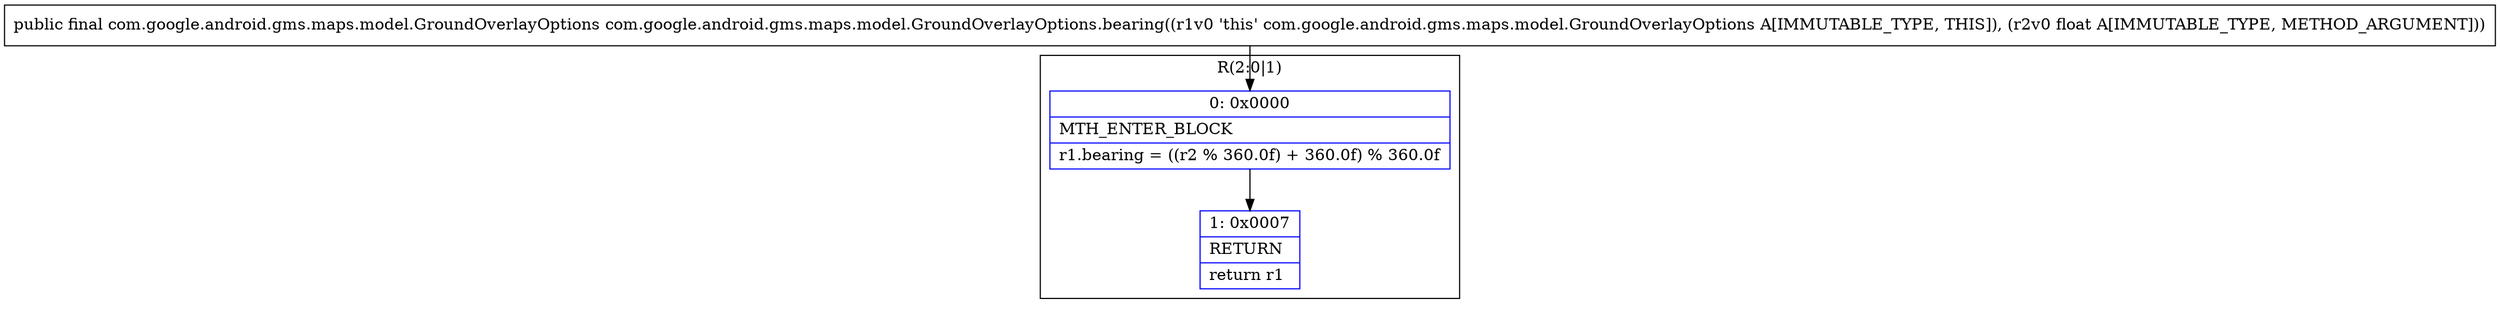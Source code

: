digraph "CFG forcom.google.android.gms.maps.model.GroundOverlayOptions.bearing(F)Lcom\/google\/android\/gms\/maps\/model\/GroundOverlayOptions;" {
subgraph cluster_Region_139772765 {
label = "R(2:0|1)";
node [shape=record,color=blue];
Node_0 [shape=record,label="{0\:\ 0x0000|MTH_ENTER_BLOCK\l|r1.bearing = ((r2 % 360.0f) + 360.0f) % 360.0f\l}"];
Node_1 [shape=record,label="{1\:\ 0x0007|RETURN\l|return r1\l}"];
}
MethodNode[shape=record,label="{public final com.google.android.gms.maps.model.GroundOverlayOptions com.google.android.gms.maps.model.GroundOverlayOptions.bearing((r1v0 'this' com.google.android.gms.maps.model.GroundOverlayOptions A[IMMUTABLE_TYPE, THIS]), (r2v0 float A[IMMUTABLE_TYPE, METHOD_ARGUMENT])) }"];
MethodNode -> Node_0;
Node_0 -> Node_1;
}

